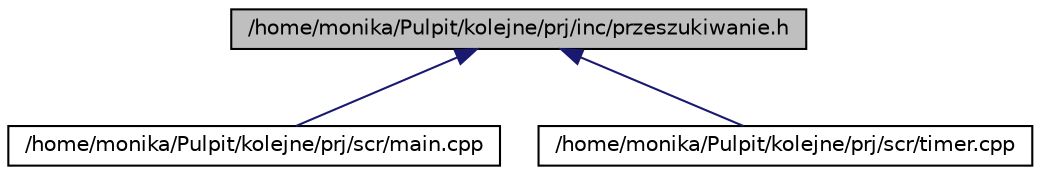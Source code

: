 digraph G
{
  edge [fontname="Helvetica",fontsize="10",labelfontname="Helvetica",labelfontsize="10"];
  node [fontname="Helvetica",fontsize="10",shape=record];
  Node1 [label="/home/monika/Pulpit/kolejne/prj/inc/przeszukiwanie.h",height=0.2,width=0.4,color="black", fillcolor="grey75", style="filled" fontcolor="black"];
  Node1 -> Node2 [dir="back",color="midnightblue",fontsize="10",style="solid",fontname="Helvetica"];
  Node2 [label="/home/monika/Pulpit/kolejne/prj/scr/main.cpp",height=0.2,width=0.4,color="black", fillcolor="white", style="filled",URL="$main_8cpp.html",tooltip="Plik ten zawiera glowna funkcje programu."];
  Node1 -> Node3 [dir="back",color="midnightblue",fontsize="10",style="solid",fontname="Helvetica"];
  Node3 [label="/home/monika/Pulpit/kolejne/prj/scr/timer.cpp",height=0.2,width=0.4,color="black", fillcolor="white", style="filled",URL="$timer_8cpp.html",tooltip="timer Zawiera fukcje programu liczaca czas przeszukiwania poszczegolnych pomiarow."];
}
